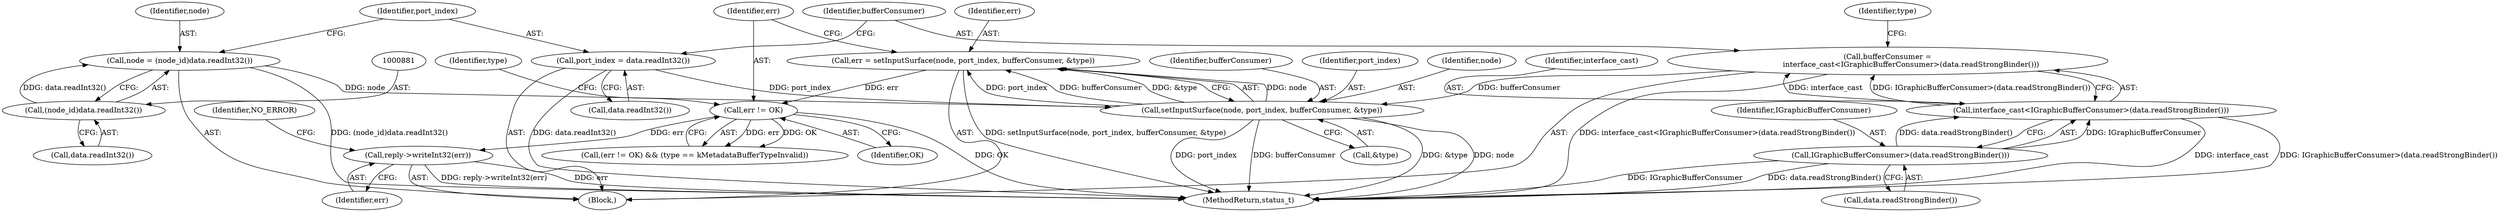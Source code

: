 digraph "0_Android_db829699d3293f254a7387894303451a91278986@API" {
"1000922" [label="(Call,reply->writeInt32(err))"];
"1000910" [label="(Call,err != OK)"];
"1000900" [label="(Call,err = setInputSurface(node, port_index, bufferConsumer, &type))"];
"1000902" [label="(Call,setInputSurface(node, port_index, bufferConsumer, &type))"];
"1000878" [label="(Call,node = (node_id)data.readInt32())"];
"1000880" [label="(Call,(node_id)data.readInt32())"];
"1000884" [label="(Call,port_index = data.readInt32())"];
"1000888" [label="(Call,bufferConsumer =\n                    interface_cast<IGraphicBufferConsumer>(data.readStrongBinder()))"];
"1000890" [label="(Call,interface_cast<IGraphicBufferConsumer>(data.readStrongBinder()))"];
"1000892" [label="(Call,IGraphicBufferConsumer>(data.readStrongBinder()))"];
"1000910" [label="(Call,err != OK)"];
"1000878" [label="(Call,node = (node_id)data.readInt32())"];
"1000906" [label="(Call,&type)"];
"1000890" [label="(Call,interface_cast<IGraphicBufferConsumer>(data.readStrongBinder()))"];
"1000893" [label="(Identifier,IGraphicBufferConsumer)"];
"1000872" [label="(Block,)"];
"1000923" [label="(Identifier,err)"];
"1000902" [label="(Call,setInputSurface(node, port_index, bufferConsumer, &type))"];
"1000885" [label="(Identifier,port_index)"];
"1000912" [label="(Identifier,OK)"];
"1000891" [label="(Identifier,interface_cast)"];
"1000925" [label="(Identifier,NO_ERROR)"];
"1000888" [label="(Call,bufferConsumer =\n                    interface_cast<IGraphicBufferConsumer>(data.readStrongBinder()))"];
"1000905" [label="(Identifier,bufferConsumer)"];
"1000879" [label="(Identifier,node)"];
"1000897" [label="(Identifier,type)"];
"1000884" [label="(Call,port_index = data.readInt32())"];
"1000914" [label="(Identifier,type)"];
"1000911" [label="(Identifier,err)"];
"1000922" [label="(Call,reply->writeInt32(err))"];
"1000882" [label="(Call,data.readInt32())"];
"1000909" [label="(Call,(err != OK) && (type == kMetadataBufferTypeInvalid))"];
"1001353" [label="(MethodReturn,status_t)"];
"1000900" [label="(Call,err = setInputSurface(node, port_index, bufferConsumer, &type))"];
"1000904" [label="(Identifier,port_index)"];
"1000886" [label="(Call,data.readInt32())"];
"1000889" [label="(Identifier,bufferConsumer)"];
"1000880" [label="(Call,(node_id)data.readInt32())"];
"1000894" [label="(Call,data.readStrongBinder())"];
"1000901" [label="(Identifier,err)"];
"1000892" [label="(Call,IGraphicBufferConsumer>(data.readStrongBinder()))"];
"1000903" [label="(Identifier,node)"];
"1000922" -> "1000872"  [label="AST: "];
"1000922" -> "1000923"  [label="CFG: "];
"1000923" -> "1000922"  [label="AST: "];
"1000925" -> "1000922"  [label="CFG: "];
"1000922" -> "1001353"  [label="DDG: err"];
"1000922" -> "1001353"  [label="DDG: reply->writeInt32(err)"];
"1000910" -> "1000922"  [label="DDG: err"];
"1000910" -> "1000909"  [label="AST: "];
"1000910" -> "1000912"  [label="CFG: "];
"1000911" -> "1000910"  [label="AST: "];
"1000912" -> "1000910"  [label="AST: "];
"1000914" -> "1000910"  [label="CFG: "];
"1000909" -> "1000910"  [label="CFG: "];
"1000910" -> "1001353"  [label="DDG: OK"];
"1000910" -> "1000909"  [label="DDG: err"];
"1000910" -> "1000909"  [label="DDG: OK"];
"1000900" -> "1000910"  [label="DDG: err"];
"1000900" -> "1000872"  [label="AST: "];
"1000900" -> "1000902"  [label="CFG: "];
"1000901" -> "1000900"  [label="AST: "];
"1000902" -> "1000900"  [label="AST: "];
"1000911" -> "1000900"  [label="CFG: "];
"1000900" -> "1001353"  [label="DDG: setInputSurface(node, port_index, bufferConsumer, &type)"];
"1000902" -> "1000900"  [label="DDG: node"];
"1000902" -> "1000900"  [label="DDG: port_index"];
"1000902" -> "1000900"  [label="DDG: bufferConsumer"];
"1000902" -> "1000900"  [label="DDG: &type"];
"1000902" -> "1000906"  [label="CFG: "];
"1000903" -> "1000902"  [label="AST: "];
"1000904" -> "1000902"  [label="AST: "];
"1000905" -> "1000902"  [label="AST: "];
"1000906" -> "1000902"  [label="AST: "];
"1000902" -> "1001353"  [label="DDG: port_index"];
"1000902" -> "1001353"  [label="DDG: bufferConsumer"];
"1000902" -> "1001353"  [label="DDG: &type"];
"1000902" -> "1001353"  [label="DDG: node"];
"1000878" -> "1000902"  [label="DDG: node"];
"1000884" -> "1000902"  [label="DDG: port_index"];
"1000888" -> "1000902"  [label="DDG: bufferConsumer"];
"1000878" -> "1000872"  [label="AST: "];
"1000878" -> "1000880"  [label="CFG: "];
"1000879" -> "1000878"  [label="AST: "];
"1000880" -> "1000878"  [label="AST: "];
"1000885" -> "1000878"  [label="CFG: "];
"1000878" -> "1001353"  [label="DDG: (node_id)data.readInt32()"];
"1000880" -> "1000878"  [label="DDG: data.readInt32()"];
"1000880" -> "1000882"  [label="CFG: "];
"1000881" -> "1000880"  [label="AST: "];
"1000882" -> "1000880"  [label="AST: "];
"1000884" -> "1000872"  [label="AST: "];
"1000884" -> "1000886"  [label="CFG: "];
"1000885" -> "1000884"  [label="AST: "];
"1000886" -> "1000884"  [label="AST: "];
"1000889" -> "1000884"  [label="CFG: "];
"1000884" -> "1001353"  [label="DDG: data.readInt32()"];
"1000888" -> "1000872"  [label="AST: "];
"1000888" -> "1000890"  [label="CFG: "];
"1000889" -> "1000888"  [label="AST: "];
"1000890" -> "1000888"  [label="AST: "];
"1000897" -> "1000888"  [label="CFG: "];
"1000888" -> "1001353"  [label="DDG: interface_cast<IGraphicBufferConsumer>(data.readStrongBinder())"];
"1000890" -> "1000888"  [label="DDG: interface_cast"];
"1000890" -> "1000888"  [label="DDG: IGraphicBufferConsumer>(data.readStrongBinder())"];
"1000890" -> "1000892"  [label="CFG: "];
"1000891" -> "1000890"  [label="AST: "];
"1000892" -> "1000890"  [label="AST: "];
"1000890" -> "1001353"  [label="DDG: interface_cast"];
"1000890" -> "1001353"  [label="DDG: IGraphicBufferConsumer>(data.readStrongBinder())"];
"1000892" -> "1000890"  [label="DDG: IGraphicBufferConsumer"];
"1000892" -> "1000890"  [label="DDG: data.readStrongBinder()"];
"1000892" -> "1000894"  [label="CFG: "];
"1000893" -> "1000892"  [label="AST: "];
"1000894" -> "1000892"  [label="AST: "];
"1000892" -> "1001353"  [label="DDG: IGraphicBufferConsumer"];
"1000892" -> "1001353"  [label="DDG: data.readStrongBinder()"];
}
